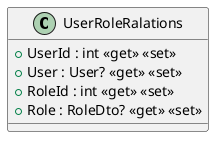 @startuml
class UserRoleRalations {
    + UserId : int <<get>> <<set>>
    + User : User? <<get>> <<set>>
    + RoleId : int <<get>> <<set>>
    + Role : RoleDto? <<get>> <<set>>
}
@enduml
